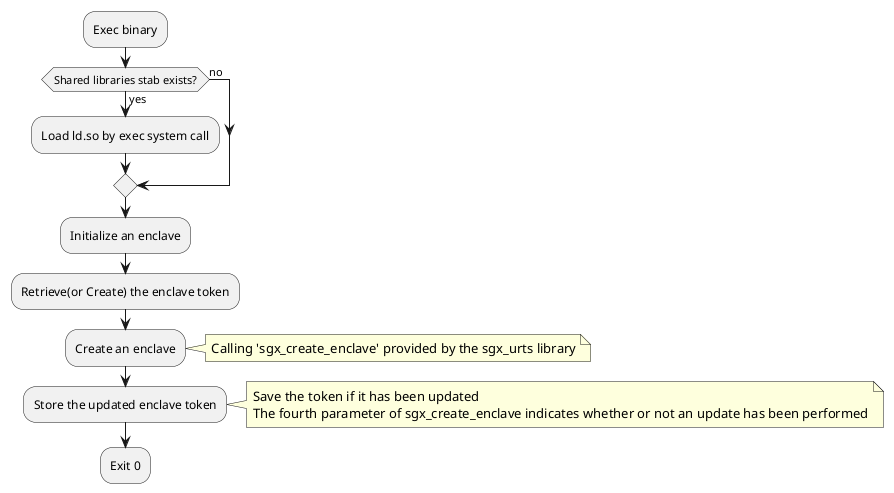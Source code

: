 @startuml
:Exec binary;

if (Shared libraries stab exists?) then (yes)
    :Load ld.so by exec system call;
else (no)
endif

:Initialize an enclave;

:Retrieve(or Create) the enclave token;

:Create an enclave;
note right
Calling 'sgx_create_enclave' provided by the sgx_urts library
end note

:Store the updated enclave token;
note right
Save the token if it has been updated
The fourth parameter of sgx_create_enclave indicates whether or not an update has been performed
end note

:Exit 0;
@enduml

